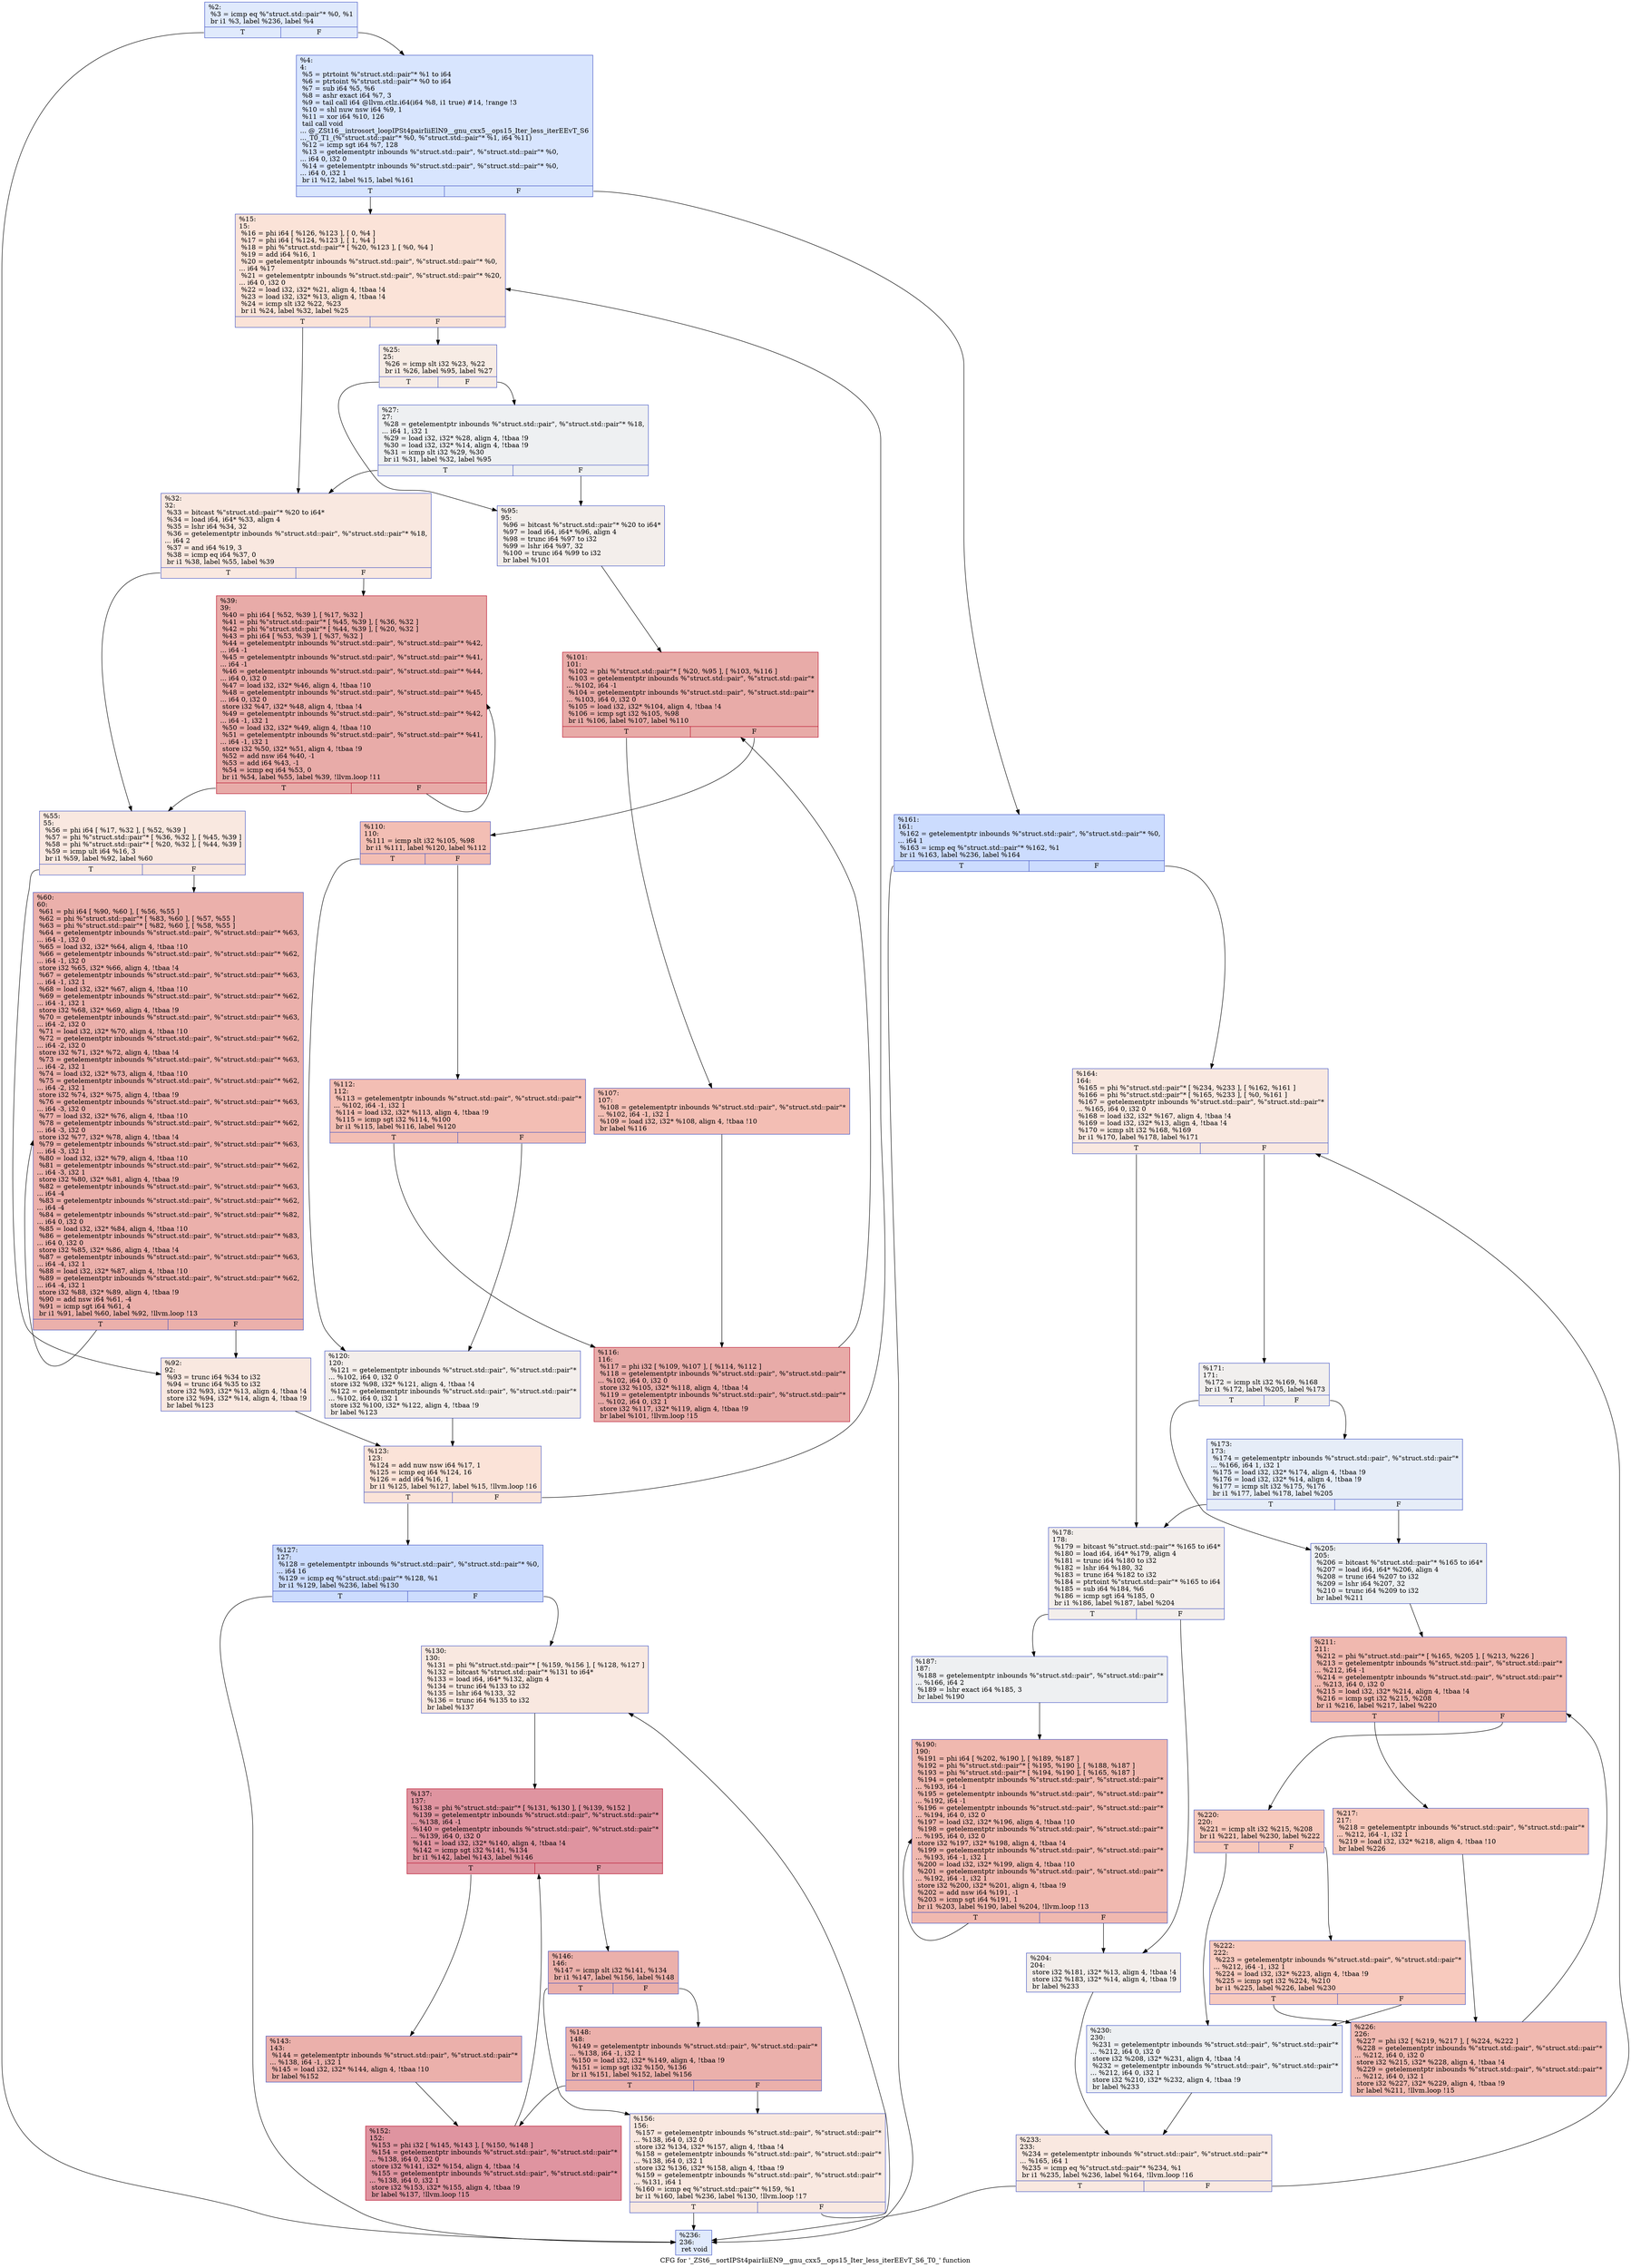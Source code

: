 digraph "CFG for '_ZSt6__sortIPSt4pairIiiEN9__gnu_cxx5__ops15_Iter_less_iterEEvT_S6_T0_' function" {
	label="CFG for '_ZSt6__sortIPSt4pairIiiEN9__gnu_cxx5__ops15_Iter_less_iterEEvT_S6_T0_' function";

	Node0x556a7915b620 [shape=record,color="#3d50c3ff", style=filled, fillcolor="#b9d0f970",label="{%2:\l  %3 = icmp eq %\"struct.std::pair\"* %0, %1\l  br i1 %3, label %236, label %4\l|{<s0>T|<s1>F}}"];
	Node0x556a7915b620:s0 -> Node0x556a7915b670;
	Node0x556a7915b620:s1 -> Node0x556a7915b6e0;
	Node0x556a7915b6e0 [shape=record,color="#3d50c3ff", style=filled, fillcolor="#a7c5fe70",label="{%4:\l4:                                                \l  %5 = ptrtoint %\"struct.std::pair\"* %1 to i64\l  %6 = ptrtoint %\"struct.std::pair\"* %0 to i64\l  %7 = sub i64 %5, %6\l  %8 = ashr exact i64 %7, 3\l  %9 = tail call i64 @llvm.ctlz.i64(i64 %8, i1 true) #14, !range !3\l  %10 = shl nuw nsw i64 %9, 1\l  %11 = xor i64 %10, 126\l  tail call void\l... @_ZSt16__introsort_loopIPSt4pairIiiElN9__gnu_cxx5__ops15_Iter_less_iterEEvT_S6\l..._T0_T1_(%\"struct.std::pair\"* %0, %\"struct.std::pair\"* %1, i64 %11)\l  %12 = icmp sgt i64 %7, 128\l  %13 = getelementptr inbounds %\"struct.std::pair\", %\"struct.std::pair\"* %0,\l... i64 0, i32 0\l  %14 = getelementptr inbounds %\"struct.std::pair\", %\"struct.std::pair\"* %0,\l... i64 0, i32 1\l  br i1 %12, label %15, label %161\l|{<s0>T|<s1>F}}"];
	Node0x556a7915b6e0:s0 -> Node0x556a7915c3a0;
	Node0x556a7915b6e0:s1 -> Node0x556a7915c430;
	Node0x556a7915c3a0 [shape=record,color="#3d50c3ff", style=filled, fillcolor="#f6bfa670",label="{%15:\l15:                                               \l  %16 = phi i64 [ %126, %123 ], [ 0, %4 ]\l  %17 = phi i64 [ %124, %123 ], [ 1, %4 ]\l  %18 = phi %\"struct.std::pair\"* [ %20, %123 ], [ %0, %4 ]\l  %19 = add i64 %16, 1\l  %20 = getelementptr inbounds %\"struct.std::pair\", %\"struct.std::pair\"* %0,\l... i64 %17\l  %21 = getelementptr inbounds %\"struct.std::pair\", %\"struct.std::pair\"* %20,\l... i64 0, i32 0\l  %22 = load i32, i32* %21, align 4, !tbaa !4\l  %23 = load i32, i32* %13, align 4, !tbaa !4\l  %24 = icmp slt i32 %22, %23\l  br i1 %24, label %32, label %25\l|{<s0>T|<s1>F}}"];
	Node0x556a7915c3a0:s0 -> Node0x556a7915cb90;
	Node0x556a7915c3a0:s1 -> Node0x556a7915cbe0;
	Node0x556a7915cbe0 [shape=record,color="#3d50c3ff", style=filled, fillcolor="#ecd3c570",label="{%25:\l25:                                               \l  %26 = icmp slt i32 %23, %22\l  br i1 %26, label %95, label %27\l|{<s0>T|<s1>F}}"];
	Node0x556a7915cbe0:s0 -> Node0x556a7915cdb0;
	Node0x556a7915cbe0:s1 -> Node0x556a7915ce00;
	Node0x556a7915ce00 [shape=record,color="#3d50c3ff", style=filled, fillcolor="#d9dce170",label="{%27:\l27:                                               \l  %28 = getelementptr inbounds %\"struct.std::pair\", %\"struct.std::pair\"* %18,\l... i64 1, i32 1\l  %29 = load i32, i32* %28, align 4, !tbaa !9\l  %30 = load i32, i32* %14, align 4, !tbaa !9\l  %31 = icmp slt i32 %29, %30\l  br i1 %31, label %32, label %95\l|{<s0>T|<s1>F}}"];
	Node0x556a7915ce00:s0 -> Node0x556a7915cb90;
	Node0x556a7915ce00:s1 -> Node0x556a7915cdb0;
	Node0x556a7915cb90 [shape=record,color="#3d50c3ff", style=filled, fillcolor="#f1ccb870",label="{%32:\l32:                                               \l  %33 = bitcast %\"struct.std::pair\"* %20 to i64*\l  %34 = load i64, i64* %33, align 4\l  %35 = lshr i64 %34, 32\l  %36 = getelementptr inbounds %\"struct.std::pair\", %\"struct.std::pair\"* %18,\l... i64 2\l  %37 = and i64 %19, 3\l  %38 = icmp eq i64 %37, 0\l  br i1 %38, label %55, label %39\l|{<s0>T|<s1>F}}"];
	Node0x556a7915cb90:s0 -> Node0x556a7915d550;
	Node0x556a7915cb90:s1 -> Node0x556a7915d5a0;
	Node0x556a7915d5a0 [shape=record,color="#b70d28ff", style=filled, fillcolor="#cc403a70",label="{%39:\l39:                                               \l  %40 = phi i64 [ %52, %39 ], [ %17, %32 ]\l  %41 = phi %\"struct.std::pair\"* [ %45, %39 ], [ %36, %32 ]\l  %42 = phi %\"struct.std::pair\"* [ %44, %39 ], [ %20, %32 ]\l  %43 = phi i64 [ %53, %39 ], [ %37, %32 ]\l  %44 = getelementptr inbounds %\"struct.std::pair\", %\"struct.std::pair\"* %42,\l... i64 -1\l  %45 = getelementptr inbounds %\"struct.std::pair\", %\"struct.std::pair\"* %41,\l... i64 -1\l  %46 = getelementptr inbounds %\"struct.std::pair\", %\"struct.std::pair\"* %44,\l... i64 0, i32 0\l  %47 = load i32, i32* %46, align 4, !tbaa !10\l  %48 = getelementptr inbounds %\"struct.std::pair\", %\"struct.std::pair\"* %45,\l... i64 0, i32 0\l  store i32 %47, i32* %48, align 4, !tbaa !4\l  %49 = getelementptr inbounds %\"struct.std::pair\", %\"struct.std::pair\"* %42,\l... i64 -1, i32 1\l  %50 = load i32, i32* %49, align 4, !tbaa !10\l  %51 = getelementptr inbounds %\"struct.std::pair\", %\"struct.std::pair\"* %41,\l... i64 -1, i32 1\l  store i32 %50, i32* %51, align 4, !tbaa !9\l  %52 = add nsw i64 %40, -1\l  %53 = add i64 %43, -1\l  %54 = icmp eq i64 %53, 0\l  br i1 %54, label %55, label %39, !llvm.loop !11\l|{<s0>T|<s1>F}}"];
	Node0x556a7915d5a0:s0 -> Node0x556a7915d550;
	Node0x556a7915d5a0:s1 -> Node0x556a7915d5a0;
	Node0x556a7915d550 [shape=record,color="#3d50c3ff", style=filled, fillcolor="#f1ccb870",label="{%55:\l55:                                               \l  %56 = phi i64 [ %17, %32 ], [ %52, %39 ]\l  %57 = phi %\"struct.std::pair\"* [ %36, %32 ], [ %45, %39 ]\l  %58 = phi %\"struct.std::pair\"* [ %20, %32 ], [ %44, %39 ]\l  %59 = icmp ult i64 %16, 3\l  br i1 %59, label %92, label %60\l|{<s0>T|<s1>F}}"];
	Node0x556a7915d550:s0 -> Node0x556a7914c490;
	Node0x556a7915d550:s1 -> Node0x556a7914c4e0;
	Node0x556a7914c4e0 [shape=record,color="#3d50c3ff", style=filled, fillcolor="#d24b4070",label="{%60:\l60:                                               \l  %61 = phi i64 [ %90, %60 ], [ %56, %55 ]\l  %62 = phi %\"struct.std::pair\"* [ %83, %60 ], [ %57, %55 ]\l  %63 = phi %\"struct.std::pair\"* [ %82, %60 ], [ %58, %55 ]\l  %64 = getelementptr inbounds %\"struct.std::pair\", %\"struct.std::pair\"* %63,\l... i64 -1, i32 0\l  %65 = load i32, i32* %64, align 4, !tbaa !10\l  %66 = getelementptr inbounds %\"struct.std::pair\", %\"struct.std::pair\"* %62,\l... i64 -1, i32 0\l  store i32 %65, i32* %66, align 4, !tbaa !4\l  %67 = getelementptr inbounds %\"struct.std::pair\", %\"struct.std::pair\"* %63,\l... i64 -1, i32 1\l  %68 = load i32, i32* %67, align 4, !tbaa !10\l  %69 = getelementptr inbounds %\"struct.std::pair\", %\"struct.std::pair\"* %62,\l... i64 -1, i32 1\l  store i32 %68, i32* %69, align 4, !tbaa !9\l  %70 = getelementptr inbounds %\"struct.std::pair\", %\"struct.std::pair\"* %63,\l... i64 -2, i32 0\l  %71 = load i32, i32* %70, align 4, !tbaa !10\l  %72 = getelementptr inbounds %\"struct.std::pair\", %\"struct.std::pair\"* %62,\l... i64 -2, i32 0\l  store i32 %71, i32* %72, align 4, !tbaa !4\l  %73 = getelementptr inbounds %\"struct.std::pair\", %\"struct.std::pair\"* %63,\l... i64 -2, i32 1\l  %74 = load i32, i32* %73, align 4, !tbaa !10\l  %75 = getelementptr inbounds %\"struct.std::pair\", %\"struct.std::pair\"* %62,\l... i64 -2, i32 1\l  store i32 %74, i32* %75, align 4, !tbaa !9\l  %76 = getelementptr inbounds %\"struct.std::pair\", %\"struct.std::pair\"* %63,\l... i64 -3, i32 0\l  %77 = load i32, i32* %76, align 4, !tbaa !10\l  %78 = getelementptr inbounds %\"struct.std::pair\", %\"struct.std::pair\"* %62,\l... i64 -3, i32 0\l  store i32 %77, i32* %78, align 4, !tbaa !4\l  %79 = getelementptr inbounds %\"struct.std::pair\", %\"struct.std::pair\"* %63,\l... i64 -3, i32 1\l  %80 = load i32, i32* %79, align 4, !tbaa !10\l  %81 = getelementptr inbounds %\"struct.std::pair\", %\"struct.std::pair\"* %62,\l... i64 -3, i32 1\l  store i32 %80, i32* %81, align 4, !tbaa !9\l  %82 = getelementptr inbounds %\"struct.std::pair\", %\"struct.std::pair\"* %63,\l... i64 -4\l  %83 = getelementptr inbounds %\"struct.std::pair\", %\"struct.std::pair\"* %62,\l... i64 -4\l  %84 = getelementptr inbounds %\"struct.std::pair\", %\"struct.std::pair\"* %82,\l... i64 0, i32 0\l  %85 = load i32, i32* %84, align 4, !tbaa !10\l  %86 = getelementptr inbounds %\"struct.std::pair\", %\"struct.std::pair\"* %83,\l... i64 0, i32 0\l  store i32 %85, i32* %86, align 4, !tbaa !4\l  %87 = getelementptr inbounds %\"struct.std::pair\", %\"struct.std::pair\"* %63,\l... i64 -4, i32 1\l  %88 = load i32, i32* %87, align 4, !tbaa !10\l  %89 = getelementptr inbounds %\"struct.std::pair\", %\"struct.std::pair\"* %62,\l... i64 -4, i32 1\l  store i32 %88, i32* %89, align 4, !tbaa !9\l  %90 = add nsw i64 %61, -4\l  %91 = icmp sgt i64 %61, 4\l  br i1 %91, label %60, label %92, !llvm.loop !13\l|{<s0>T|<s1>F}}"];
	Node0x556a7914c4e0:s0 -> Node0x556a7914c4e0;
	Node0x556a7914c4e0:s1 -> Node0x556a7914c490;
	Node0x556a7914c490 [shape=record,color="#3d50c3ff", style=filled, fillcolor="#f1ccb870",label="{%92:\l92:                                               \l  %93 = trunc i64 %34 to i32\l  %94 = trunc i64 %35 to i32\l  store i32 %93, i32* %13, align 4, !tbaa !4\l  store i32 %94, i32* %14, align 4, !tbaa !9\l  br label %123\l}"];
	Node0x556a7914c490 -> Node0x556a7915c5a0;
	Node0x556a7915cdb0 [shape=record,color="#3d50c3ff", style=filled, fillcolor="#e5d8d170",label="{%95:\l95:                                               \l  %96 = bitcast %\"struct.std::pair\"* %20 to i64*\l  %97 = load i64, i64* %96, align 4\l  %98 = trunc i64 %97 to i32\l  %99 = lshr i64 %97, 32\l  %100 = trunc i64 %99 to i32\l  br label %101\l}"];
	Node0x556a7915cdb0 -> Node0x556a79161a90;
	Node0x556a79161a90 [shape=record,color="#b70d28ff", style=filled, fillcolor="#cc403a70",label="{%101:\l101:                                              \l  %102 = phi %\"struct.std::pair\"* [ %20, %95 ], [ %103, %116 ]\l  %103 = getelementptr inbounds %\"struct.std::pair\", %\"struct.std::pair\"*\l... %102, i64 -1\l  %104 = getelementptr inbounds %\"struct.std::pair\", %\"struct.std::pair\"*\l... %103, i64 0, i32 0\l  %105 = load i32, i32* %104, align 4, !tbaa !4\l  %106 = icmp sgt i32 %105, %98\l  br i1 %106, label %107, label %110\l|{<s0>T|<s1>F}}"];
	Node0x556a79161a90:s0 -> Node0x556a79161eb0;
	Node0x556a79161a90:s1 -> Node0x556a79161f00;
	Node0x556a79161eb0 [shape=record,color="#3d50c3ff", style=filled, fillcolor="#e36c5570",label="{%107:\l107:                                              \l  %108 = getelementptr inbounds %\"struct.std::pair\", %\"struct.std::pair\"*\l... %102, i64 -1, i32 1\l  %109 = load i32, i32* %108, align 4, !tbaa !10\l  br label %116\l}"];
	Node0x556a79161eb0 -> Node0x556a79161b50;
	Node0x556a79161f00 [shape=record,color="#3d50c3ff", style=filled, fillcolor="#e36c5570",label="{%110:\l110:                                              \l  %111 = icmp slt i32 %105, %98\l  br i1 %111, label %120, label %112\l|{<s0>T|<s1>F}}"];
	Node0x556a79161f00:s0 -> Node0x556a79162230;
	Node0x556a79161f00:s1 -> Node0x556a79162280;
	Node0x556a79162280 [shape=record,color="#3d50c3ff", style=filled, fillcolor="#e36c5570",label="{%112:\l112:                                              \l  %113 = getelementptr inbounds %\"struct.std::pair\", %\"struct.std::pair\"*\l... %102, i64 -1, i32 1\l  %114 = load i32, i32* %113, align 4, !tbaa !9\l  %115 = icmp sgt i32 %114, %100\l  br i1 %115, label %116, label %120\l|{<s0>T|<s1>F}}"];
	Node0x556a79162280:s0 -> Node0x556a79161b50;
	Node0x556a79162280:s1 -> Node0x556a79162230;
	Node0x556a79161b50 [shape=record,color="#b70d28ff", style=filled, fillcolor="#cc403a70",label="{%116:\l116:                                              \l  %117 = phi i32 [ %109, %107 ], [ %114, %112 ]\l  %118 = getelementptr inbounds %\"struct.std::pair\", %\"struct.std::pair\"*\l... %102, i64 0, i32 0\l  store i32 %105, i32* %118, align 4, !tbaa !4\l  %119 = getelementptr inbounds %\"struct.std::pair\", %\"struct.std::pair\"*\l... %102, i64 0, i32 1\l  store i32 %117, i32* %119, align 4, !tbaa !9\l  br label %101, !llvm.loop !15\l}"];
	Node0x556a79161b50 -> Node0x556a79161a90;
	Node0x556a79162230 [shape=record,color="#3d50c3ff", style=filled, fillcolor="#e5d8d170",label="{%120:\l120:                                              \l  %121 = getelementptr inbounds %\"struct.std::pair\", %\"struct.std::pair\"*\l... %102, i64 0, i32 0\l  store i32 %98, i32* %121, align 4, !tbaa !4\l  %122 = getelementptr inbounds %\"struct.std::pair\", %\"struct.std::pair\"*\l... %102, i64 0, i32 1\l  store i32 %100, i32* %122, align 4, !tbaa !9\l  br label %123\l}"];
	Node0x556a79162230 -> Node0x556a7915c5a0;
	Node0x556a7915c5a0 [shape=record,color="#3d50c3ff", style=filled, fillcolor="#f6bfa670",label="{%123:\l123:                                              \l  %124 = add nuw nsw i64 %17, 1\l  %125 = icmp eq i64 %124, 16\l  %126 = add i64 %16, 1\l  br i1 %125, label %127, label %15, !llvm.loop !16\l|{<s0>T|<s1>F}}"];
	Node0x556a7915c5a0:s0 -> Node0x556a79162f10;
	Node0x556a7915c5a0:s1 -> Node0x556a7915c3a0;
	Node0x556a79162f10 [shape=record,color="#3d50c3ff", style=filled, fillcolor="#8caffe70",label="{%127:\l127:                                              \l  %128 = getelementptr inbounds %\"struct.std::pair\", %\"struct.std::pair\"* %0,\l... i64 16\l  %129 = icmp eq %\"struct.std::pair\"* %128, %1\l  br i1 %129, label %236, label %130\l|{<s0>T|<s1>F}}"];
	Node0x556a79162f10:s0 -> Node0x556a7915b670;
	Node0x556a79162f10:s1 -> Node0x556a791639f0;
	Node0x556a791639f0 [shape=record,color="#3d50c3ff", style=filled, fillcolor="#f1ccb870",label="{%130:\l130:                                              \l  %131 = phi %\"struct.std::pair\"* [ %159, %156 ], [ %128, %127 ]\l  %132 = bitcast %\"struct.std::pair\"* %131 to i64*\l  %133 = load i64, i64* %132, align 4\l  %134 = trunc i64 %133 to i32\l  %135 = lshr i64 %133, 32\l  %136 = trunc i64 %135 to i32\l  br label %137\l}"];
	Node0x556a791639f0 -> Node0x556a79163e40;
	Node0x556a79163e40 [shape=record,color="#b70d28ff", style=filled, fillcolor="#b70d2870",label="{%137:\l137:                                              \l  %138 = phi %\"struct.std::pair\"* [ %131, %130 ], [ %139, %152 ]\l  %139 = getelementptr inbounds %\"struct.std::pair\", %\"struct.std::pair\"*\l... %138, i64 -1\l  %140 = getelementptr inbounds %\"struct.std::pair\", %\"struct.std::pair\"*\l... %139, i64 0, i32 0\l  %141 = load i32, i32* %140, align 4, !tbaa !4\l  %142 = icmp sgt i32 %141, %134\l  br i1 %142, label %143, label %146\l|{<s0>T|<s1>F}}"];
	Node0x556a79163e40:s0 -> Node0x556a791642e0;
	Node0x556a79163e40:s1 -> Node0x556a79164330;
	Node0x556a791642e0 [shape=record,color="#3d50c3ff", style=filled, fillcolor="#d24b4070",label="{%143:\l143:                                              \l  %144 = getelementptr inbounds %\"struct.std::pair\", %\"struct.std::pair\"*\l... %138, i64 -1, i32 1\l  %145 = load i32, i32* %144, align 4, !tbaa !10\l  br label %152\l}"];
	Node0x556a791642e0 -> Node0x556a79163f40;
	Node0x556a79164330 [shape=record,color="#3d50c3ff", style=filled, fillcolor="#d24b4070",label="{%146:\l146:                                              \l  %147 = icmp slt i32 %141, %134\l  br i1 %147, label %156, label %148\l|{<s0>T|<s1>F}}"];
	Node0x556a79164330:s0 -> Node0x556a79163af0;
	Node0x556a79164330:s1 -> Node0x556a791646a0;
	Node0x556a791646a0 [shape=record,color="#3d50c3ff", style=filled, fillcolor="#d24b4070",label="{%148:\l148:                                              \l  %149 = getelementptr inbounds %\"struct.std::pair\", %\"struct.std::pair\"*\l... %138, i64 -1, i32 1\l  %150 = load i32, i32* %149, align 4, !tbaa !9\l  %151 = icmp sgt i32 %150, %136\l  br i1 %151, label %152, label %156\l|{<s0>T|<s1>F}}"];
	Node0x556a791646a0:s0 -> Node0x556a79163f40;
	Node0x556a791646a0:s1 -> Node0x556a79163af0;
	Node0x556a79163f40 [shape=record,color="#b70d28ff", style=filled, fillcolor="#b70d2870",label="{%152:\l152:                                              \l  %153 = phi i32 [ %145, %143 ], [ %150, %148 ]\l  %154 = getelementptr inbounds %\"struct.std::pair\", %\"struct.std::pair\"*\l... %138, i64 0, i32 0\l  store i32 %141, i32* %154, align 4, !tbaa !4\l  %155 = getelementptr inbounds %\"struct.std::pair\", %\"struct.std::pair\"*\l... %138, i64 0, i32 1\l  store i32 %153, i32* %155, align 4, !tbaa !9\l  br label %137, !llvm.loop !15\l}"];
	Node0x556a79163f40 -> Node0x556a79163e40;
	Node0x556a79163af0 [shape=record,color="#3d50c3ff", style=filled, fillcolor="#f1ccb870",label="{%156:\l156:                                              \l  %157 = getelementptr inbounds %\"struct.std::pair\", %\"struct.std::pair\"*\l... %138, i64 0, i32 0\l  store i32 %134, i32* %157, align 4, !tbaa !4\l  %158 = getelementptr inbounds %\"struct.std::pair\", %\"struct.std::pair\"*\l... %138, i64 0, i32 1\l  store i32 %136, i32* %158, align 4, !tbaa !9\l  %159 = getelementptr inbounds %\"struct.std::pair\", %\"struct.std::pair\"*\l... %131, i64 1\l  %160 = icmp eq %\"struct.std::pair\"* %159, %1\l  br i1 %160, label %236, label %130, !llvm.loop !17\l|{<s0>T|<s1>F}}"];
	Node0x556a79163af0:s0 -> Node0x556a7915b670;
	Node0x556a79163af0:s1 -> Node0x556a791639f0;
	Node0x556a7915c430 [shape=record,color="#3d50c3ff", style=filled, fillcolor="#8caffe70",label="{%161:\l161:                                              \l  %162 = getelementptr inbounds %\"struct.std::pair\", %\"struct.std::pair\"* %0,\l... i64 1\l  %163 = icmp eq %\"struct.std::pair\"* %162, %1\l  br i1 %163, label %236, label %164\l|{<s0>T|<s1>F}}"];
	Node0x556a7915c430:s0 -> Node0x556a7915b670;
	Node0x556a7915c430:s1 -> Node0x556a79165a30;
	Node0x556a79165a30 [shape=record,color="#3d50c3ff", style=filled, fillcolor="#f1ccb870",label="{%164:\l164:                                              \l  %165 = phi %\"struct.std::pair\"* [ %234, %233 ], [ %162, %161 ]\l  %166 = phi %\"struct.std::pair\"* [ %165, %233 ], [ %0, %161 ]\l  %167 = getelementptr inbounds %\"struct.std::pair\", %\"struct.std::pair\"*\l... %165, i64 0, i32 0\l  %168 = load i32, i32* %167, align 4, !tbaa !4\l  %169 = load i32, i32* %13, align 4, !tbaa !4\l  %170 = icmp slt i32 %168, %169\l  br i1 %170, label %178, label %171\l|{<s0>T|<s1>F}}"];
	Node0x556a79165a30:s0 -> Node0x556a79165f10;
	Node0x556a79165a30:s1 -> Node0x556a79165f60;
	Node0x556a79165f60 [shape=record,color="#3d50c3ff", style=filled, fillcolor="#e0dbd870",label="{%171:\l171:                                              \l  %172 = icmp slt i32 %169, %168\l  br i1 %172, label %205, label %173\l|{<s0>T|<s1>F}}"];
	Node0x556a79165f60:s0 -> Node0x556a791660f0;
	Node0x556a79165f60:s1 -> Node0x556a79166140;
	Node0x556a79166140 [shape=record,color="#3d50c3ff", style=filled, fillcolor="#c7d7f070",label="{%173:\l173:                                              \l  %174 = getelementptr inbounds %\"struct.std::pair\", %\"struct.std::pair\"*\l... %166, i64 1, i32 1\l  %175 = load i32, i32* %174, align 4, !tbaa !9\l  %176 = load i32, i32* %14, align 4, !tbaa !9\l  %177 = icmp slt i32 %175, %176\l  br i1 %177, label %178, label %205\l|{<s0>T|<s1>F}}"];
	Node0x556a79166140:s0 -> Node0x556a79165f10;
	Node0x556a79166140:s1 -> Node0x556a791660f0;
	Node0x556a79165f10 [shape=record,color="#3d50c3ff", style=filled, fillcolor="#e5d8d170",label="{%178:\l178:                                              \l  %179 = bitcast %\"struct.std::pair\"* %165 to i64*\l  %180 = load i64, i64* %179, align 4\l  %181 = trunc i64 %180 to i32\l  %182 = lshr i64 %180, 32\l  %183 = trunc i64 %182 to i32\l  %184 = ptrtoint %\"struct.std::pair\"* %165 to i64\l  %185 = sub i64 %184, %6\l  %186 = icmp sgt i64 %185, 0\l  br i1 %186, label %187, label %204\l|{<s0>T|<s1>F}}"];
	Node0x556a79165f10:s0 -> Node0x556a79166940;
	Node0x556a79165f10:s1 -> Node0x556a79166990;
	Node0x556a79166940 [shape=record,color="#3d50c3ff", style=filled, fillcolor="#d9dce170",label="{%187:\l187:                                              \l  %188 = getelementptr inbounds %\"struct.std::pair\", %\"struct.std::pair\"*\l... %166, i64 2\l  %189 = lshr exact i64 %185, 3\l  br label %190\l}"];
	Node0x556a79166940 -> Node0x556a79166bc0;
	Node0x556a79166bc0 [shape=record,color="#3d50c3ff", style=filled, fillcolor="#dc5d4a70",label="{%190:\l190:                                              \l  %191 = phi i64 [ %202, %190 ], [ %189, %187 ]\l  %192 = phi %\"struct.std::pair\"* [ %195, %190 ], [ %188, %187 ]\l  %193 = phi %\"struct.std::pair\"* [ %194, %190 ], [ %165, %187 ]\l  %194 = getelementptr inbounds %\"struct.std::pair\", %\"struct.std::pair\"*\l... %193, i64 -1\l  %195 = getelementptr inbounds %\"struct.std::pair\", %\"struct.std::pair\"*\l... %192, i64 -1\l  %196 = getelementptr inbounds %\"struct.std::pair\", %\"struct.std::pair\"*\l... %194, i64 0, i32 0\l  %197 = load i32, i32* %196, align 4, !tbaa !10\l  %198 = getelementptr inbounds %\"struct.std::pair\", %\"struct.std::pair\"*\l... %195, i64 0, i32 0\l  store i32 %197, i32* %198, align 4, !tbaa !4\l  %199 = getelementptr inbounds %\"struct.std::pair\", %\"struct.std::pair\"*\l... %193, i64 -1, i32 1\l  %200 = load i32, i32* %199, align 4, !tbaa !10\l  %201 = getelementptr inbounds %\"struct.std::pair\", %\"struct.std::pair\"*\l... %192, i64 -1, i32 1\l  store i32 %200, i32* %201, align 4, !tbaa !9\l  %202 = add nsw i64 %191, -1\l  %203 = icmp sgt i64 %191, 1\l  br i1 %203, label %190, label %204, !llvm.loop !13\l|{<s0>T|<s1>F}}"];
	Node0x556a79166bc0:s0 -> Node0x556a79166bc0;
	Node0x556a79166bc0:s1 -> Node0x556a79166990;
	Node0x556a79166990 [shape=record,color="#3d50c3ff", style=filled, fillcolor="#e5d8d170",label="{%204:\l204:                                              \l  store i32 %181, i32* %13, align 4, !tbaa !4\l  store i32 %183, i32* %14, align 4, !tbaa !9\l  br label %233\l}"];
	Node0x556a79166990 -> Node0x556a79165b30;
	Node0x556a791660f0 [shape=record,color="#3d50c3ff", style=filled, fillcolor="#d6dce470",label="{%205:\l205:                                              \l  %206 = bitcast %\"struct.std::pair\"* %165 to i64*\l  %207 = load i64, i64* %206, align 4\l  %208 = trunc i64 %207 to i32\l  %209 = lshr i64 %207, 32\l  %210 = trunc i64 %209 to i32\l  br label %211\l}"];
	Node0x556a791660f0 -> Node0x556a79168960;
	Node0x556a79168960 [shape=record,color="#3d50c3ff", style=filled, fillcolor="#dc5d4a70",label="{%211:\l211:                                              \l  %212 = phi %\"struct.std::pair\"* [ %165, %205 ], [ %213, %226 ]\l  %213 = getelementptr inbounds %\"struct.std::pair\", %\"struct.std::pair\"*\l... %212, i64 -1\l  %214 = getelementptr inbounds %\"struct.std::pair\", %\"struct.std::pair\"*\l... %213, i64 0, i32 0\l  %215 = load i32, i32* %214, align 4, !tbaa !4\l  %216 = icmp sgt i32 %215, %208\l  br i1 %216, label %217, label %220\l|{<s0>T|<s1>F}}"];
	Node0x556a79168960:s0 -> Node0x556a79168d80;
	Node0x556a79168960:s1 -> Node0x556a79168dd0;
	Node0x556a79168d80 [shape=record,color="#3d50c3ff", style=filled, fillcolor="#ed836670",label="{%217:\l217:                                              \l  %218 = getelementptr inbounds %\"struct.std::pair\", %\"struct.std::pair\"*\l... %212, i64 -1, i32 1\l  %219 = load i32, i32* %218, align 4, !tbaa !10\l  br label %226\l}"];
	Node0x556a79168d80 -> Node0x556a79168a20;
	Node0x556a79168dd0 [shape=record,color="#3d50c3ff", style=filled, fillcolor="#ed836670",label="{%220:\l220:                                              \l  %221 = icmp slt i32 %215, %208\l  br i1 %221, label %230, label %222\l|{<s0>T|<s1>F}}"];
	Node0x556a79168dd0:s0 -> Node0x556a79169100;
	Node0x556a79168dd0:s1 -> Node0x556a79169150;
	Node0x556a79169150 [shape=record,color="#3d50c3ff", style=filled, fillcolor="#ef886b70",label="{%222:\l222:                                              \l  %223 = getelementptr inbounds %\"struct.std::pair\", %\"struct.std::pair\"*\l... %212, i64 -1, i32 1\l  %224 = load i32, i32* %223, align 4, !tbaa !9\l  %225 = icmp sgt i32 %224, %210\l  br i1 %225, label %226, label %230\l|{<s0>T|<s1>F}}"];
	Node0x556a79169150:s0 -> Node0x556a79168a20;
	Node0x556a79169150:s1 -> Node0x556a79169100;
	Node0x556a79168a20 [shape=record,color="#3d50c3ff", style=filled, fillcolor="#de614d70",label="{%226:\l226:                                              \l  %227 = phi i32 [ %219, %217 ], [ %224, %222 ]\l  %228 = getelementptr inbounds %\"struct.std::pair\", %\"struct.std::pair\"*\l... %212, i64 0, i32 0\l  store i32 %215, i32* %228, align 4, !tbaa !4\l  %229 = getelementptr inbounds %\"struct.std::pair\", %\"struct.std::pair\"*\l... %212, i64 0, i32 1\l  store i32 %227, i32* %229, align 4, !tbaa !9\l  br label %211, !llvm.loop !15\l}"];
	Node0x556a79168a20 -> Node0x556a79168960;
	Node0x556a79169100 [shape=record,color="#3d50c3ff", style=filled, fillcolor="#d6dce470",label="{%230:\l230:                                              \l  %231 = getelementptr inbounds %\"struct.std::pair\", %\"struct.std::pair\"*\l... %212, i64 0, i32 0\l  store i32 %208, i32* %231, align 4, !tbaa !4\l  %232 = getelementptr inbounds %\"struct.std::pair\", %\"struct.std::pair\"*\l... %212, i64 0, i32 1\l  store i32 %210, i32* %232, align 4, !tbaa !9\l  br label %233\l}"];
	Node0x556a79169100 -> Node0x556a79165b30;
	Node0x556a79165b30 [shape=record,color="#3d50c3ff", style=filled, fillcolor="#f1ccb870",label="{%233:\l233:                                              \l  %234 = getelementptr inbounds %\"struct.std::pair\", %\"struct.std::pair\"*\l... %165, i64 1\l  %235 = icmp eq %\"struct.std::pair\"* %234, %1\l  br i1 %235, label %236, label %164, !llvm.loop !16\l|{<s0>T|<s1>F}}"];
	Node0x556a79165b30:s0 -> Node0x556a7915b670;
	Node0x556a79165b30:s1 -> Node0x556a79165a30;
	Node0x556a7915b670 [shape=record,color="#3d50c3ff", style=filled, fillcolor="#b9d0f970",label="{%236:\l236:                                              \l  ret void\l}"];
}
